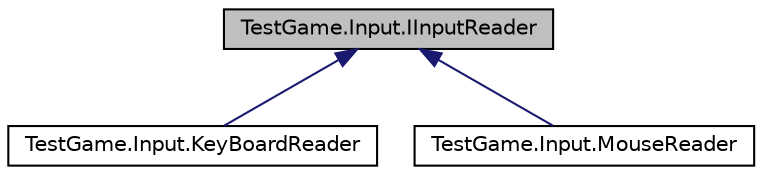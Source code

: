 digraph "TestGame.Input.IInputReader"
{
 // LATEX_PDF_SIZE
  edge [fontname="Helvetica",fontsize="10",labelfontname="Helvetica",labelfontsize="10"];
  node [fontname="Helvetica",fontsize="10",shape=record];
  Node1 [label="TestGame.Input.IInputReader",height=0.2,width=0.4,color="black", fillcolor="grey75", style="filled", fontcolor="black",tooltip=" "];
  Node1 -> Node2 [dir="back",color="midnightblue",fontsize="10",style="solid",fontname="Helvetica"];
  Node2 [label="TestGame.Input.KeyBoardReader",height=0.2,width=0.4,color="black", fillcolor="white", style="filled",URL="$de/d20/class_test_game_1_1_input_1_1_key_board_reader.html",tooltip=" "];
  Node1 -> Node3 [dir="back",color="midnightblue",fontsize="10",style="solid",fontname="Helvetica"];
  Node3 [label="TestGame.Input.MouseReader",height=0.2,width=0.4,color="black", fillcolor="white", style="filled",URL="$d6/d5a/class_test_game_1_1_input_1_1_mouse_reader.html",tooltip=" "];
}
